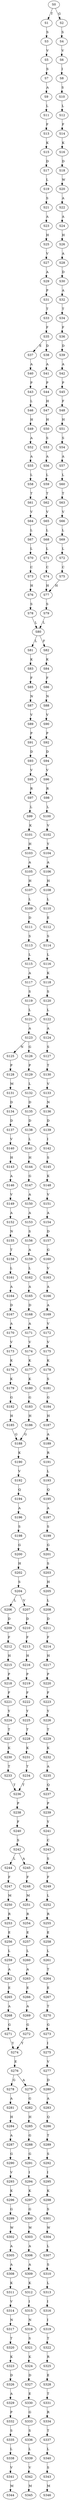 strict digraph  {
	S0 -> S1 [ label = T ];
	S0 -> S2 [ label = G ];
	S1 -> S3 [ label = S ];
	S2 -> S4 [ label = S ];
	S3 -> S5 [ label = V ];
	S4 -> S6 [ label = V ];
	S5 -> S7 [ label = S ];
	S6 -> S8 [ label = I ];
	S7 -> S9 [ label = A ];
	S8 -> S10 [ label = S ];
	S9 -> S11 [ label = L ];
	S10 -> S12 [ label = L ];
	S11 -> S13 [ label = F ];
	S12 -> S14 [ label = F ];
	S13 -> S15 [ label = K ];
	S14 -> S16 [ label = K ];
	S15 -> S17 [ label = D ];
	S16 -> S18 [ label = D ];
	S17 -> S19 [ label = L ];
	S18 -> S20 [ label = W ];
	S19 -> S21 [ label = S ];
	S20 -> S22 [ label = A ];
	S21 -> S23 [ label = A ];
	S22 -> S24 [ label = A ];
	S23 -> S25 [ label = H ];
	S24 -> S26 [ label = H ];
	S25 -> S27 [ label = V ];
	S26 -> S28 [ label = A ];
	S27 -> S29 [ label = A ];
	S28 -> S30 [ label = D ];
	S29 -> S31 [ label = P ];
	S30 -> S32 [ label = A ];
	S31 -> S33 [ label = T ];
	S32 -> S34 [ label = T ];
	S33 -> S35 [ label = F ];
	S34 -> S36 [ label = F ];
	S35 -> S37 [ label = E ];
	S35 -> S38 [ label = D ];
	S36 -> S39 [ label = D ];
	S37 -> S40 [ label = A ];
	S38 -> S41 [ label = A ];
	S39 -> S42 [ label = A ];
	S40 -> S43 [ label = P ];
	S41 -> S44 [ label = P ];
	S42 -> S45 [ label = P ];
	S43 -> S46 [ label = L ];
	S44 -> S47 [ label = H ];
	S45 -> S48 [ label = F ];
	S46 -> S49 [ label = H ];
	S47 -> S50 [ label = H ];
	S48 -> S51 [ label = H ];
	S49 -> S52 [ label = A ];
	S50 -> S53 [ label = S ];
	S51 -> S54 [ label = S ];
	S52 -> S55 [ label = A ];
	S53 -> S56 [ label = A ];
	S54 -> S57 [ label = A ];
	S55 -> S58 [ label = L ];
	S56 -> S59 [ label = L ];
	S57 -> S60 [ label = L ];
	S58 -> S61 [ label = T ];
	S59 -> S62 [ label = T ];
	S60 -> S63 [ label = T ];
	S61 -> S64 [ label = V ];
	S62 -> S65 [ label = V ];
	S63 -> S66 [ label = V ];
	S64 -> S67 [ label = L ];
	S65 -> S68 [ label = L ];
	S66 -> S69 [ label = L ];
	S67 -> S70 [ label = L ];
	S68 -> S71 [ label = L ];
	S69 -> S72 [ label = L ];
	S70 -> S73 [ label = C ];
	S71 -> S74 [ label = C ];
	S72 -> S75 [ label = C ];
	S73 -> S76 [ label = H ];
	S74 -> S77 [ label = H ];
	S75 -> S77 [ label = H ];
	S76 -> S78 [ label = S ];
	S77 -> S79 [ label = S ];
	S78 -> S80 [ label = L ];
	S79 -> S80 [ label = L ];
	S80 -> S81 [ label = L ];
	S80 -> S82 [ label = F ];
	S81 -> S83 [ label = K ];
	S82 -> S84 [ label = K ];
	S83 -> S85 [ label = F ];
	S84 -> S86 [ label = F ];
	S85 -> S87 [ label = N ];
	S86 -> S88 [ label = N ];
	S87 -> S89 [ label = V ];
	S88 -> S90 [ label = V ];
	S89 -> S91 [ label = P ];
	S90 -> S92 [ label = P ];
	S91 -> S93 [ label = D ];
	S92 -> S94 [ label = D ];
	S93 -> S95 [ label = V ];
	S94 -> S96 [ label = V ];
	S95 -> S97 [ label = R ];
	S96 -> S98 [ label = R ];
	S97 -> S99 [ label = L ];
	S98 -> S100 [ label = L ];
	S99 -> S101 [ label = K ];
	S100 -> S102 [ label = V ];
	S101 -> S103 [ label = H ];
	S102 -> S104 [ label = Y ];
	S103 -> S105 [ label = A ];
	S104 -> S106 [ label = A ];
	S105 -> S107 [ label = H ];
	S106 -> S108 [ label = H ];
	S107 -> S109 [ label = L ];
	S108 -> S110 [ label = L ];
	S109 -> S111 [ label = D ];
	S110 -> S112 [ label = E ];
	S111 -> S113 [ label = S ];
	S112 -> S114 [ label = S ];
	S113 -> S115 [ label = L ];
	S114 -> S116 [ label = L ];
	S115 -> S117 [ label = A ];
	S116 -> S118 [ label = K ];
	S117 -> S119 [ label = S ];
	S118 -> S120 [ label = S ];
	S119 -> S121 [ label = L ];
	S120 -> S122 [ label = L ];
	S121 -> S123 [ label = A ];
	S122 -> S124 [ label = A ];
	S123 -> S125 [ label = N ];
	S123 -> S126 [ label = G ];
	S124 -> S127 [ label = S ];
	S125 -> S128 [ label = P ];
	S126 -> S129 [ label = P ];
	S127 -> S130 [ label = T ];
	S128 -> S131 [ label = M ];
	S129 -> S132 [ label = L ];
	S130 -> S133 [ label = V ];
	S131 -> S134 [ label = D ];
	S132 -> S135 [ label = D ];
	S133 -> S136 [ label = N ];
	S134 -> S137 [ label = D ];
	S135 -> S138 [ label = D ];
	S136 -> S139 [ label = D ];
	S137 -> S140 [ label = V ];
	S138 -> S141 [ label = L ];
	S139 -> S142 [ label = I ];
	S140 -> S143 [ label = H ];
	S141 -> S144 [ label = H ];
	S142 -> S145 [ label = S ];
	S143 -> S146 [ label = A ];
	S144 -> S147 [ label = G ];
	S145 -> S148 [ label = K ];
	S146 -> S149 [ label = V ];
	S147 -> S150 [ label = A ];
	S148 -> S151 [ label = V ];
	S149 -> S152 [ label = A ];
	S150 -> S153 [ label = A ];
	S151 -> S154 [ label = A ];
	S152 -> S155 [ label = N ];
	S153 -> S156 [ label = S ];
	S154 -> S157 [ label = D ];
	S155 -> S158 [ label = T ];
	S156 -> S159 [ label = A ];
	S157 -> S160 [ label = G ];
	S158 -> S161 [ label = L ];
	S159 -> S162 [ label = L ];
	S160 -> S163 [ label = V ];
	S161 -> S164 [ label = A ];
	S162 -> S165 [ label = A ];
	S163 -> S166 [ label = A ];
	S164 -> S167 [ label = D ];
	S165 -> S168 [ label = D ];
	S166 -> S169 [ label = A ];
	S167 -> S170 [ label = A ];
	S168 -> S171 [ label = A ];
	S169 -> S172 [ label = V ];
	S170 -> S173 [ label = V ];
	S171 -> S174 [ label = V ];
	S172 -> S175 [ label = V ];
	S173 -> S176 [ label = K ];
	S174 -> S177 [ label = K ];
	S175 -> S178 [ label = K ];
	S176 -> S179 [ label = K ];
	S177 -> S180 [ label = K ];
	S178 -> S181 [ label = S ];
	S179 -> S182 [ label = G ];
	S180 -> S183 [ label = G ];
	S181 -> S184 [ label = G ];
	S182 -> S185 [ label = H ];
	S183 -> S186 [ label = H ];
	S184 -> S187 [ label = H ];
	S185 -> S188 [ label = G ];
	S186 -> S188 [ label = G ];
	S187 -> S189 [ label = A ];
	S188 -> S190 [ label = K ];
	S189 -> S191 [ label = R ];
	S190 -> S192 [ label = V ];
	S191 -> S193 [ label = L ];
	S192 -> S194 [ label = Q ];
	S193 -> S195 [ label = Q ];
	S194 -> S196 [ label = A ];
	S195 -> S197 [ label = A ];
	S196 -> S198 [ label = S ];
	S197 -> S199 [ label = S ];
	S198 -> S200 [ label = G ];
	S199 -> S201 [ label = G ];
	S200 -> S202 [ label = H ];
	S201 -> S203 [ label = S ];
	S202 -> S204 [ label = S ];
	S203 -> S205 [ label = H ];
	S204 -> S206 [ label = L ];
	S204 -> S207 [ label = V ];
	S205 -> S208 [ label = L ];
	S206 -> S209 [ label = D ];
	S207 -> S210 [ label = D ];
	S208 -> S211 [ label = D ];
	S209 -> S212 [ label = F ];
	S210 -> S213 [ label = F ];
	S211 -> S214 [ label = F ];
	S212 -> S215 [ label = H ];
	S213 -> S216 [ label = H ];
	S214 -> S217 [ label = H ];
	S215 -> S218 [ label = P ];
	S216 -> S219 [ label = P ];
	S217 -> S220 [ label = P ];
	S218 -> S221 [ label = F ];
	S219 -> S222 [ label = F ];
	S220 -> S223 [ label = F ];
	S221 -> S224 [ label = Y ];
	S222 -> S225 [ label = Y ];
	S223 -> S226 [ label = Y ];
	S224 -> S227 [ label = T ];
	S225 -> S228 [ label = T ];
	S226 -> S229 [ label = T ];
	S227 -> S230 [ label = K ];
	S228 -> S231 [ label = K ];
	S229 -> S232 [ label = K ];
	S230 -> S233 [ label = T ];
	S231 -> S234 [ label = T ];
	S232 -> S235 [ label = A ];
	S233 -> S236 [ label = T ];
	S234 -> S236 [ label = T ];
	S235 -> S237 [ label = Q ];
	S236 -> S238 [ label = P ];
	S237 -> S239 [ label = P ];
	S238 -> S240 [ label = F ];
	S239 -> S241 [ label = Y ];
	S240 -> S242 [ label = S ];
	S241 -> S243 [ label = C ];
	S242 -> S244 [ label = L ];
	S242 -> S245 [ label = A ];
	S243 -> S246 [ label = S ];
	S244 -> S247 [ label = F ];
	S245 -> S248 [ label = F ];
	S246 -> S249 [ label = F ];
	S247 -> S250 [ label = M ];
	S248 -> S251 [ label = M ];
	S249 -> S252 [ label = L ];
	S250 -> S253 [ label = R ];
	S251 -> S254 [ label = R ];
	S252 -> S255 [ label = R ];
	S253 -> S256 [ label = E ];
	S254 -> S257 [ label = E ];
	S255 -> S258 [ label = E ];
	S256 -> S259 [ label = L ];
	S257 -> S260 [ label = L ];
	S258 -> S261 [ label = L ];
	S259 -> S262 [ label = A ];
	S260 -> S263 [ label = A ];
	S261 -> S264 [ label = T ];
	S262 -> S265 [ label = E ];
	S263 -> S266 [ label = E ];
	S264 -> S267 [ label = E ];
	S265 -> S268 [ label = A ];
	S266 -> S269 [ label = A ];
	S267 -> S270 [ label = T ];
	S268 -> S271 [ label = G ];
	S269 -> S272 [ label = G ];
	S270 -> S273 [ label = G ];
	S271 -> S274 [ label = Y ];
	S272 -> S274 [ label = Y ];
	S273 -> S275 [ label = I ];
	S274 -> S276 [ label = E ];
	S275 -> S277 [ label = V ];
	S276 -> S278 [ label = G ];
	S276 -> S279 [ label = A ];
	S277 -> S280 [ label = D ];
	S278 -> S281 [ label = A ];
	S279 -> S282 [ label = G ];
	S280 -> S283 [ label = A ];
	S281 -> S284 [ label = H ];
	S282 -> S285 [ label = H ];
	S283 -> S286 [ label = Q ];
	S284 -> S287 [ label = A ];
	S285 -> S288 [ label = G ];
	S286 -> S289 [ label = T ];
	S287 -> S290 [ label = G ];
	S288 -> S291 [ label = G ];
	S289 -> S292 [ label = S ];
	S290 -> S293 [ label = V ];
	S291 -> S294 [ label = I ];
	S292 -> S295 [ label = I ];
	S293 -> S296 [ label = K ];
	S294 -> S297 [ label = K ];
	S295 -> S298 [ label = K ];
	S296 -> S299 [ label = G ];
	S297 -> S300 [ label = G ];
	S298 -> S301 [ label = S ];
	S299 -> S302 [ label = W ];
	S300 -> S303 [ label = W ];
	S301 -> S304 [ label = W ];
	S302 -> S305 [ label = A ];
	S303 -> S306 [ label = A ];
	S304 -> S307 [ label = L ];
	S305 -> S308 [ label = A ];
	S306 -> S309 [ label = A ];
	S307 -> S310 [ label = S ];
	S308 -> S311 [ label = K ];
	S309 -> S312 [ label = K ];
	S310 -> S313 [ label = L ];
	S311 -> S314 [ label = V ];
	S312 -> S315 [ label = I ];
	S313 -> S316 [ label = I ];
	S314 -> S317 [ label = N ];
	S315 -> S318 [ label = N ];
	S316 -> S319 [ label = I ];
	S317 -> S320 [ label = T ];
	S318 -> S321 [ label = S ];
	S319 -> S322 [ label = T ];
	S320 -> S323 [ label = K ];
	S321 -> S324 [ label = K ];
	S322 -> S325 [ label = R ];
	S323 -> S326 [ label = D ];
	S324 -> S327 [ label = D ];
	S325 -> S328 [ label = E ];
	S326 -> S329 [ label = A ];
	S327 -> S330 [ label = E ];
	S328 -> S331 [ label = T ];
	S329 -> S332 [ label = P ];
	S330 -> S333 [ label = G ];
	S331 -> S334 [ label = R ];
	S332 -> S335 [ label = S ];
	S333 -> S336 [ label = S ];
	S334 -> S337 [ label = T ];
	S335 -> S338 [ label = L ];
	S336 -> S339 [ label = L ];
	S337 -> S340 [ label = L ];
	S338 -> S341 [ label = V ];
	S339 -> S342 [ label = V ];
	S340 -> S343 [ label = S ];
	S341 -> S344 [ label = M ];
	S342 -> S345 [ label = M ];
	S343 -> S346 [ label = M ];
}
